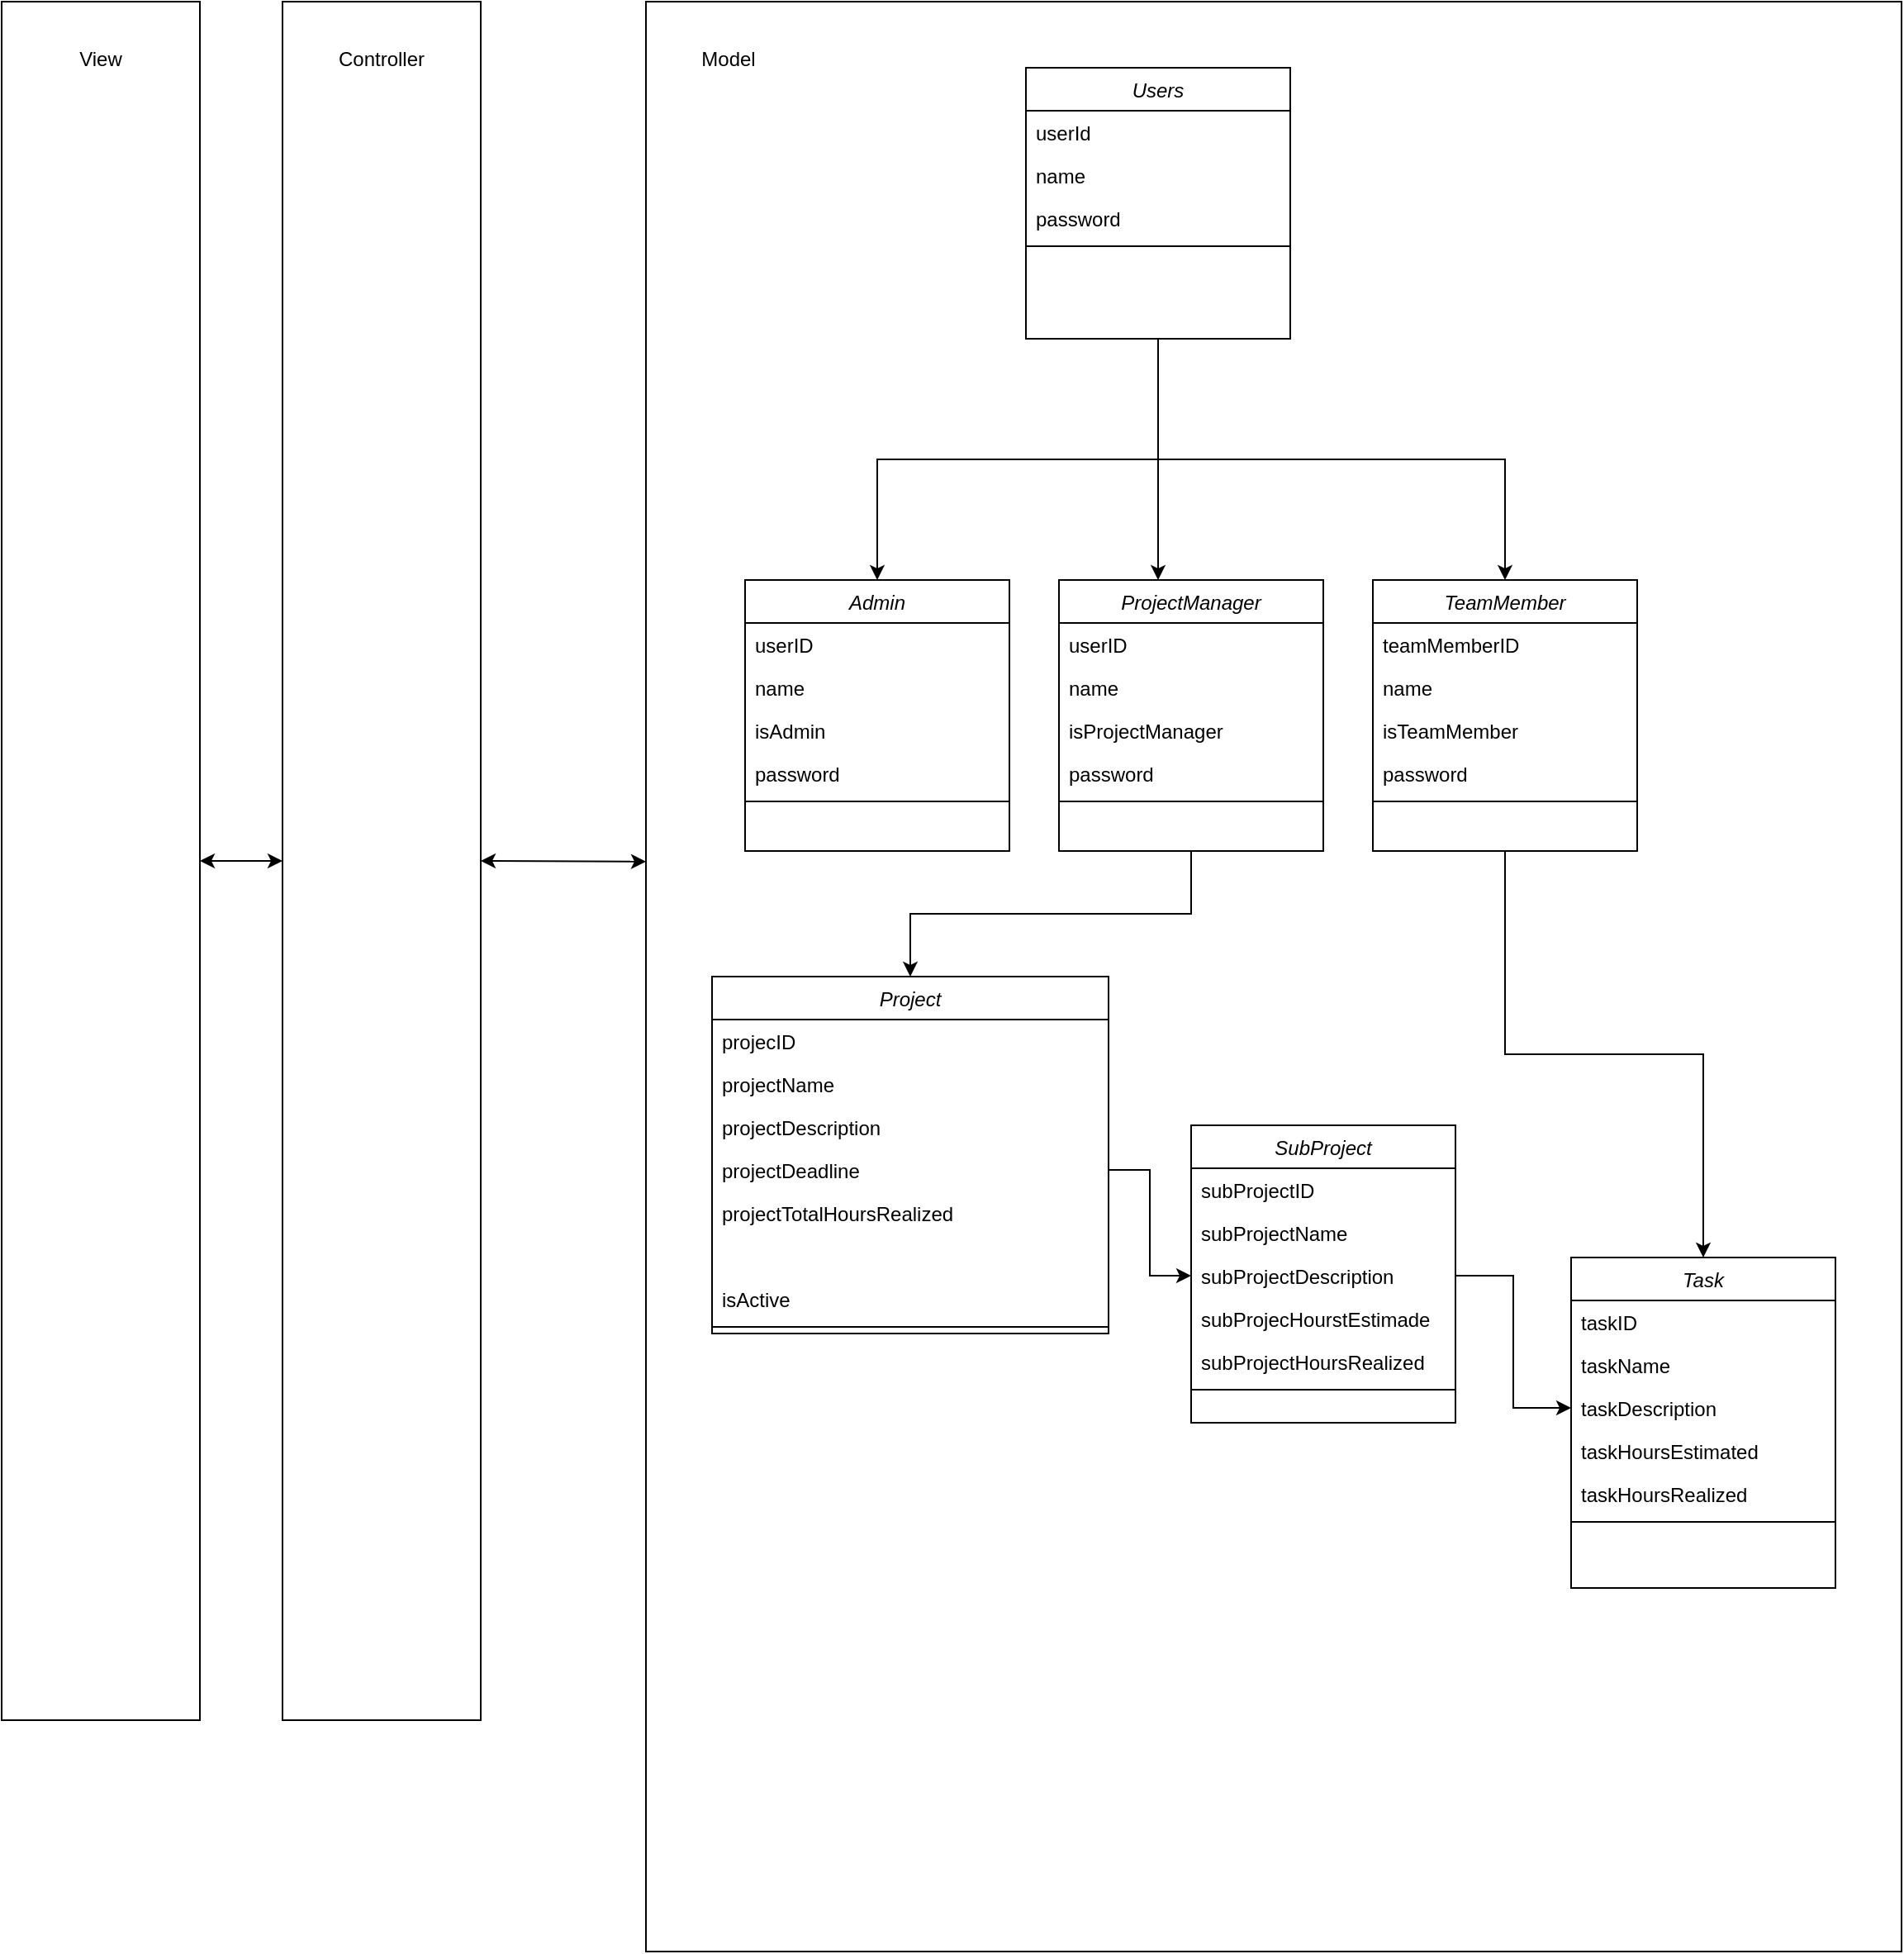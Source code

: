 <mxfile version="22.1.22" type="embed">
  <diagram id="C5RBs43oDa-KdzZeNtuy" name="Page-1">
    <mxGraphModel dx="1836" dy="824" grid="1" gridSize="10" guides="1" tooltips="1" connect="1" arrows="1" fold="1" page="1" pageScale="1" pageWidth="827" pageHeight="1169" math="0" shadow="0">
      <root>
        <mxCell id="WIyWlLk6GJQsqaUBKTNV-0" />
        <mxCell id="WIyWlLk6GJQsqaUBKTNV-1" parent="WIyWlLk6GJQsqaUBKTNV-0" />
        <mxCell id="QfVIyft0I1egd7kLUrgR-50" value="" style="rounded=0;whiteSpace=wrap;html=1;" parent="WIyWlLk6GJQsqaUBKTNV-1" vertex="1">
          <mxGeometry x="280" y="80" width="760" height="1180" as="geometry" />
        </mxCell>
        <mxCell id="QfVIyft0I1egd7kLUrgR-32" style="edgeStyle=orthogonalEdgeStyle;rounded=0;orthogonalLoop=1;jettySize=auto;html=1;exitX=0.5;exitY=1;exitDx=0;exitDy=0;" parent="WIyWlLk6GJQsqaUBKTNV-1" source="zkfFHV4jXpPFQw0GAbJ--0" target="QfVIyft0I1egd7kLUrgR-13" edge="1">
          <mxGeometry relative="1" as="geometry" />
        </mxCell>
        <mxCell id="QfVIyft0I1egd7kLUrgR-34" style="edgeStyle=orthogonalEdgeStyle;rounded=0;orthogonalLoop=1;jettySize=auto;html=1;exitX=0.5;exitY=1;exitDx=0;exitDy=0;entryX=0.5;entryY=0;entryDx=0;entryDy=0;" parent="WIyWlLk6GJQsqaUBKTNV-1" source="zkfFHV4jXpPFQw0GAbJ--0" target="QfVIyft0I1egd7kLUrgR-26" edge="1">
          <mxGeometry relative="1" as="geometry" />
        </mxCell>
        <mxCell id="zkfFHV4jXpPFQw0GAbJ--0" value="Users" style="swimlane;fontStyle=2;align=center;verticalAlign=top;childLayout=stackLayout;horizontal=1;startSize=26;horizontalStack=0;resizeParent=1;resizeLast=0;collapsible=1;marginBottom=0;rounded=0;shadow=0;strokeWidth=1;" parent="WIyWlLk6GJQsqaUBKTNV-1" vertex="1">
          <mxGeometry x="510" y="120" width="160" height="164" as="geometry">
            <mxRectangle x="230" y="140" width="160" height="26" as="alternateBounds" />
          </mxGeometry>
        </mxCell>
        <mxCell id="zkfFHV4jXpPFQw0GAbJ--1" value="userId" style="text;align=left;verticalAlign=top;spacingLeft=4;spacingRight=4;overflow=hidden;rotatable=0;points=[[0,0.5],[1,0.5]];portConstraint=eastwest;" parent="zkfFHV4jXpPFQw0GAbJ--0" vertex="1">
          <mxGeometry y="26" width="160" height="26" as="geometry" />
        </mxCell>
        <mxCell id="QfVIyft0I1egd7kLUrgR-1" value="name" style="text;align=left;verticalAlign=top;spacingLeft=4;spacingRight=4;overflow=hidden;rotatable=0;points=[[0,0.5],[1,0.5]];portConstraint=eastwest;" parent="zkfFHV4jXpPFQw0GAbJ--0" vertex="1">
          <mxGeometry y="52" width="160" height="26" as="geometry" />
        </mxCell>
        <mxCell id="QfVIyft0I1egd7kLUrgR-3" value="password" style="text;align=left;verticalAlign=top;spacingLeft=4;spacingRight=4;overflow=hidden;rotatable=0;points=[[0,0.5],[1,0.5]];portConstraint=eastwest;" parent="zkfFHV4jXpPFQw0GAbJ--0" vertex="1">
          <mxGeometry y="78" width="160" height="26" as="geometry" />
        </mxCell>
        <mxCell id="zkfFHV4jXpPFQw0GAbJ--4" value="" style="line;html=1;strokeWidth=1;align=left;verticalAlign=middle;spacingTop=-1;spacingLeft=3;spacingRight=3;rotatable=0;labelPosition=right;points=[];portConstraint=eastwest;" parent="zkfFHV4jXpPFQw0GAbJ--0" vertex="1">
          <mxGeometry y="104" width="160" height="8" as="geometry" />
        </mxCell>
        <mxCell id="QfVIyft0I1egd7kLUrgR-13" value="Admin" style="swimlane;fontStyle=2;align=center;verticalAlign=top;childLayout=stackLayout;horizontal=1;startSize=26;horizontalStack=0;resizeParent=1;resizeLast=0;collapsible=1;marginBottom=0;rounded=0;shadow=0;strokeWidth=1;" parent="WIyWlLk6GJQsqaUBKTNV-1" vertex="1">
          <mxGeometry x="340" y="430" width="160" height="164" as="geometry">
            <mxRectangle x="230" y="140" width="160" height="26" as="alternateBounds" />
          </mxGeometry>
        </mxCell>
        <mxCell id="QfVIyft0I1egd7kLUrgR-14" value="userID" style="text;align=left;verticalAlign=top;spacingLeft=4;spacingRight=4;overflow=hidden;rotatable=0;points=[[0,0.5],[1,0.5]];portConstraint=eastwest;" parent="QfVIyft0I1egd7kLUrgR-13" vertex="1">
          <mxGeometry y="26" width="160" height="26" as="geometry" />
        </mxCell>
        <mxCell id="QfVIyft0I1egd7kLUrgR-15" value="name" style="text;align=left;verticalAlign=top;spacingLeft=4;spacingRight=4;overflow=hidden;rotatable=0;points=[[0,0.5],[1,0.5]];portConstraint=eastwest;" parent="QfVIyft0I1egd7kLUrgR-13" vertex="1">
          <mxGeometry y="52" width="160" height="26" as="geometry" />
        </mxCell>
        <mxCell id="QfVIyft0I1egd7kLUrgR-16" value="isAdmin" style="text;align=left;verticalAlign=top;spacingLeft=4;spacingRight=4;overflow=hidden;rotatable=0;points=[[0,0.5],[1,0.5]];portConstraint=eastwest;" parent="QfVIyft0I1egd7kLUrgR-13" vertex="1">
          <mxGeometry y="78" width="160" height="26" as="geometry" />
        </mxCell>
        <mxCell id="QfVIyft0I1egd7kLUrgR-17" value="password" style="text;align=left;verticalAlign=top;spacingLeft=4;spacingRight=4;overflow=hidden;rotatable=0;points=[[0,0.5],[1,0.5]];portConstraint=eastwest;" parent="QfVIyft0I1egd7kLUrgR-13" vertex="1">
          <mxGeometry y="104" width="160" height="26" as="geometry" />
        </mxCell>
        <mxCell id="QfVIyft0I1egd7kLUrgR-18" value="" style="line;html=1;strokeWidth=1;align=left;verticalAlign=middle;spacingTop=-1;spacingLeft=3;spacingRight=3;rotatable=0;labelPosition=right;points=[];portConstraint=eastwest;" parent="QfVIyft0I1egd7kLUrgR-13" vertex="1">
          <mxGeometry y="130" width="160" height="8" as="geometry" />
        </mxCell>
        <mxCell id="QfVIyft0I1egd7kLUrgR-81" style="edgeStyle=orthogonalEdgeStyle;rounded=0;orthogonalLoop=1;jettySize=auto;html=1;exitX=0.5;exitY=1;exitDx=0;exitDy=0;entryX=0.5;entryY=0;entryDx=0;entryDy=0;" parent="WIyWlLk6GJQsqaUBKTNV-1" source="QfVIyft0I1egd7kLUrgR-20" target="QfVIyft0I1egd7kLUrgR-35" edge="1">
          <mxGeometry relative="1" as="geometry" />
        </mxCell>
        <mxCell id="QfVIyft0I1egd7kLUrgR-20" value="ProjectManager" style="swimlane;fontStyle=2;align=center;verticalAlign=top;childLayout=stackLayout;horizontal=1;startSize=26;horizontalStack=0;resizeParent=1;resizeLast=0;collapsible=1;marginBottom=0;rounded=0;shadow=0;strokeWidth=1;" parent="WIyWlLk6GJQsqaUBKTNV-1" vertex="1">
          <mxGeometry x="530" y="430" width="160" height="164" as="geometry">
            <mxRectangle x="230" y="140" width="160" height="26" as="alternateBounds" />
          </mxGeometry>
        </mxCell>
        <mxCell id="QfVIyft0I1egd7kLUrgR-21" value="userID" style="text;align=left;verticalAlign=top;spacingLeft=4;spacingRight=4;overflow=hidden;rotatable=0;points=[[0,0.5],[1,0.5]];portConstraint=eastwest;" parent="QfVIyft0I1egd7kLUrgR-20" vertex="1">
          <mxGeometry y="26" width="160" height="26" as="geometry" />
        </mxCell>
        <mxCell id="QfVIyft0I1egd7kLUrgR-22" value="name" style="text;align=left;verticalAlign=top;spacingLeft=4;spacingRight=4;overflow=hidden;rotatable=0;points=[[0,0.5],[1,0.5]];portConstraint=eastwest;" parent="QfVIyft0I1egd7kLUrgR-20" vertex="1">
          <mxGeometry y="52" width="160" height="26" as="geometry" />
        </mxCell>
        <mxCell id="QfVIyft0I1egd7kLUrgR-23" value="isProjectManager" style="text;align=left;verticalAlign=top;spacingLeft=4;spacingRight=4;overflow=hidden;rotatable=0;points=[[0,0.5],[1,0.5]];portConstraint=eastwest;" parent="QfVIyft0I1egd7kLUrgR-20" vertex="1">
          <mxGeometry y="78" width="160" height="26" as="geometry" />
        </mxCell>
        <mxCell id="QfVIyft0I1egd7kLUrgR-24" value="password" style="text;align=left;verticalAlign=top;spacingLeft=4;spacingRight=4;overflow=hidden;rotatable=0;points=[[0,0.5],[1,0.5]];portConstraint=eastwest;" parent="QfVIyft0I1egd7kLUrgR-20" vertex="1">
          <mxGeometry y="104" width="160" height="26" as="geometry" />
        </mxCell>
        <mxCell id="QfVIyft0I1egd7kLUrgR-25" value="" style="line;html=1;strokeWidth=1;align=left;verticalAlign=middle;spacingTop=-1;spacingLeft=3;spacingRight=3;rotatable=0;labelPosition=right;points=[];portConstraint=eastwest;" parent="QfVIyft0I1egd7kLUrgR-20" vertex="1">
          <mxGeometry y="130" width="160" height="8" as="geometry" />
        </mxCell>
        <mxCell id="QfVIyft0I1egd7kLUrgR-84" style="edgeStyle=orthogonalEdgeStyle;rounded=0;orthogonalLoop=1;jettySize=auto;html=1;exitX=0.5;exitY=1;exitDx=0;exitDy=0;entryX=0.5;entryY=0;entryDx=0;entryDy=0;" parent="WIyWlLk6GJQsqaUBKTNV-1" source="QfVIyft0I1egd7kLUrgR-26" target="QfVIyft0I1egd7kLUrgR-40" edge="1">
          <mxGeometry relative="1" as="geometry" />
        </mxCell>
        <mxCell id="QfVIyft0I1egd7kLUrgR-26" value="TeamMember" style="swimlane;fontStyle=2;align=center;verticalAlign=top;childLayout=stackLayout;horizontal=1;startSize=26;horizontalStack=0;resizeParent=1;resizeLast=0;collapsible=1;marginBottom=0;rounded=0;shadow=0;strokeWidth=1;" parent="WIyWlLk6GJQsqaUBKTNV-1" vertex="1">
          <mxGeometry x="720" y="430" width="160" height="164" as="geometry">
            <mxRectangle x="230" y="140" width="160" height="26" as="alternateBounds" />
          </mxGeometry>
        </mxCell>
        <mxCell id="QfVIyft0I1egd7kLUrgR-27" value="teamMemberID" style="text;align=left;verticalAlign=top;spacingLeft=4;spacingRight=4;overflow=hidden;rotatable=0;points=[[0,0.5],[1,0.5]];portConstraint=eastwest;" parent="QfVIyft0I1egd7kLUrgR-26" vertex="1">
          <mxGeometry y="26" width="160" height="26" as="geometry" />
        </mxCell>
        <mxCell id="QfVIyft0I1egd7kLUrgR-28" value="name" style="text;align=left;verticalAlign=top;spacingLeft=4;spacingRight=4;overflow=hidden;rotatable=0;points=[[0,0.5],[1,0.5]];portConstraint=eastwest;" parent="QfVIyft0I1egd7kLUrgR-26" vertex="1">
          <mxGeometry y="52" width="160" height="26" as="geometry" />
        </mxCell>
        <mxCell id="QfVIyft0I1egd7kLUrgR-29" value="isTeamMember" style="text;align=left;verticalAlign=top;spacingLeft=4;spacingRight=4;overflow=hidden;rotatable=0;points=[[0,0.5],[1,0.5]];portConstraint=eastwest;" parent="QfVIyft0I1egd7kLUrgR-26" vertex="1">
          <mxGeometry y="78" width="160" height="26" as="geometry" />
        </mxCell>
        <mxCell id="QfVIyft0I1egd7kLUrgR-30" value="password" style="text;align=left;verticalAlign=top;spacingLeft=4;spacingRight=4;overflow=hidden;rotatable=0;points=[[0,0.5],[1,0.5]];portConstraint=eastwest;" parent="QfVIyft0I1egd7kLUrgR-26" vertex="1">
          <mxGeometry y="104" width="160" height="26" as="geometry" />
        </mxCell>
        <mxCell id="QfVIyft0I1egd7kLUrgR-31" value="" style="line;html=1;strokeWidth=1;align=left;verticalAlign=middle;spacingTop=-1;spacingLeft=3;spacingRight=3;rotatable=0;labelPosition=right;points=[];portConstraint=eastwest;" parent="QfVIyft0I1egd7kLUrgR-26" vertex="1">
          <mxGeometry y="130" width="160" height="8" as="geometry" />
        </mxCell>
        <mxCell id="QfVIyft0I1egd7kLUrgR-33" style="edgeStyle=orthogonalEdgeStyle;rounded=0;orthogonalLoop=1;jettySize=auto;html=1;exitX=0.5;exitY=1;exitDx=0;exitDy=0;" parent="WIyWlLk6GJQsqaUBKTNV-1" source="zkfFHV4jXpPFQw0GAbJ--0" edge="1">
          <mxGeometry relative="1" as="geometry">
            <mxPoint x="590" y="430" as="targetPoint" />
          </mxGeometry>
        </mxCell>
        <mxCell id="QfVIyft0I1egd7kLUrgR-35" value="Project" style="swimlane;fontStyle=2;align=center;verticalAlign=top;childLayout=stackLayout;horizontal=1;startSize=26;horizontalStack=0;resizeParent=1;resizeLast=0;collapsible=1;marginBottom=0;rounded=0;shadow=0;strokeWidth=1;" parent="WIyWlLk6GJQsqaUBKTNV-1" vertex="1">
          <mxGeometry x="320" y="670" width="240" height="216" as="geometry">
            <mxRectangle x="230" y="140" width="160" height="26" as="alternateBounds" />
          </mxGeometry>
        </mxCell>
        <mxCell id="QfVIyft0I1egd7kLUrgR-36" value="projecID" style="text;align=left;verticalAlign=top;spacingLeft=4;spacingRight=4;overflow=hidden;rotatable=0;points=[[0,0.5],[1,0.5]];portConstraint=eastwest;" parent="QfVIyft0I1egd7kLUrgR-35" vertex="1">
          <mxGeometry y="26" width="240" height="26" as="geometry" />
        </mxCell>
        <mxCell id="QfVIyft0I1egd7kLUrgR-37" value="projectName" style="text;align=left;verticalAlign=top;spacingLeft=4;spacingRight=4;overflow=hidden;rotatable=0;points=[[0,0.5],[1,0.5]];portConstraint=eastwest;" parent="QfVIyft0I1egd7kLUrgR-35" vertex="1">
          <mxGeometry y="52" width="240" height="26" as="geometry" />
        </mxCell>
        <mxCell id="QfVIyft0I1egd7kLUrgR-38" value="projectDescription" style="text;align=left;verticalAlign=top;spacingLeft=4;spacingRight=4;overflow=hidden;rotatable=0;points=[[0,0.5],[1,0.5]];portConstraint=eastwest;" parent="QfVIyft0I1egd7kLUrgR-35" vertex="1">
          <mxGeometry y="78" width="240" height="26" as="geometry" />
        </mxCell>
        <mxCell id="QfVIyft0I1egd7kLUrgR-57" value="projectDeadline" style="text;align=left;verticalAlign=top;spacingLeft=4;spacingRight=4;overflow=hidden;rotatable=0;points=[[0,0.5],[1,0.5]];portConstraint=eastwest;" parent="QfVIyft0I1egd7kLUrgR-35" vertex="1">
          <mxGeometry y="104" width="240" height="26" as="geometry" />
        </mxCell>
        <mxCell id="QfVIyft0I1egd7kLUrgR-79" value="projectTotalHoursRealized" style="text;align=left;verticalAlign=top;spacingLeft=4;spacingRight=4;overflow=hidden;rotatable=0;points=[[0,0.5],[1,0.5]];portConstraint=eastwest;" parent="QfVIyft0I1egd7kLUrgR-35" vertex="1">
          <mxGeometry y="130" width="240" height="26" as="geometry" />
        </mxCell>
        <mxCell id="QfVIyft0I1egd7kLUrgR-80" style="text;align=left;verticalAlign=top;spacingLeft=4;spacingRight=4;overflow=hidden;rotatable=0;points=[[0,0.5],[1,0.5]];portConstraint=eastwest;" parent="QfVIyft0I1egd7kLUrgR-35" vertex="1">
          <mxGeometry y="156" width="240" height="26" as="geometry" />
        </mxCell>
        <mxCell id="QfVIyft0I1egd7kLUrgR-68" value="isActive" style="text;align=left;verticalAlign=top;spacingLeft=4;spacingRight=4;overflow=hidden;rotatable=0;points=[[0,0.5],[1,0.5]];portConstraint=eastwest;" parent="QfVIyft0I1egd7kLUrgR-35" vertex="1">
          <mxGeometry y="182" width="240" height="26" as="geometry" />
        </mxCell>
        <mxCell id="QfVIyft0I1egd7kLUrgR-39" value="" style="line;html=1;strokeWidth=1;align=left;verticalAlign=middle;spacingTop=-1;spacingLeft=3;spacingRight=3;rotatable=0;labelPosition=right;points=[];portConstraint=eastwest;" parent="QfVIyft0I1egd7kLUrgR-35" vertex="1">
          <mxGeometry y="208" width="240" height="8" as="geometry" />
        </mxCell>
        <mxCell id="QfVIyft0I1egd7kLUrgR-40" value="Task" style="swimlane;fontStyle=2;align=center;verticalAlign=top;childLayout=stackLayout;horizontal=1;startSize=26;horizontalStack=0;resizeParent=1;resizeLast=0;collapsible=1;marginBottom=0;rounded=0;shadow=0;strokeWidth=1;" parent="WIyWlLk6GJQsqaUBKTNV-1" vertex="1">
          <mxGeometry x="840" y="840" width="160" height="200" as="geometry">
            <mxRectangle x="230" y="140" width="160" height="26" as="alternateBounds" />
          </mxGeometry>
        </mxCell>
        <mxCell id="QfVIyft0I1egd7kLUrgR-41" value="taskID" style="text;align=left;verticalAlign=top;spacingLeft=4;spacingRight=4;overflow=hidden;rotatable=0;points=[[0,0.5],[1,0.5]];portConstraint=eastwest;" parent="QfVIyft0I1egd7kLUrgR-40" vertex="1">
          <mxGeometry y="26" width="160" height="26" as="geometry" />
        </mxCell>
        <mxCell id="QfVIyft0I1egd7kLUrgR-42" value="taskName" style="text;align=left;verticalAlign=top;spacingLeft=4;spacingRight=4;overflow=hidden;rotatable=0;points=[[0,0.5],[1,0.5]];portConstraint=eastwest;" parent="QfVIyft0I1egd7kLUrgR-40" vertex="1">
          <mxGeometry y="52" width="160" height="26" as="geometry" />
        </mxCell>
        <mxCell id="QfVIyft0I1egd7kLUrgR-56" value="taskDescription" style="text;align=left;verticalAlign=top;spacingLeft=4;spacingRight=4;overflow=hidden;rotatable=0;points=[[0,0.5],[1,0.5]];portConstraint=eastwest;" parent="QfVIyft0I1egd7kLUrgR-40" vertex="1">
          <mxGeometry y="78" width="160" height="26" as="geometry" />
        </mxCell>
        <mxCell id="QfVIyft0I1egd7kLUrgR-58" value="taskHoursEstimated" style="text;align=left;verticalAlign=top;spacingLeft=4;spacingRight=4;overflow=hidden;rotatable=0;points=[[0,0.5],[1,0.5]];portConstraint=eastwest;" parent="QfVIyft0I1egd7kLUrgR-40" vertex="1">
          <mxGeometry y="104" width="160" height="26" as="geometry" />
        </mxCell>
        <mxCell id="QfVIyft0I1egd7kLUrgR-77" value="taskHoursRealized" style="text;align=left;verticalAlign=top;spacingLeft=4;spacingRight=4;overflow=hidden;rotatable=0;points=[[0,0.5],[1,0.5]];portConstraint=eastwest;" parent="QfVIyft0I1egd7kLUrgR-40" vertex="1">
          <mxGeometry y="130" width="160" height="26" as="geometry" />
        </mxCell>
        <mxCell id="QfVIyft0I1egd7kLUrgR-44" value="" style="line;html=1;strokeWidth=1;align=left;verticalAlign=middle;spacingTop=-1;spacingLeft=3;spacingRight=3;rotatable=0;labelPosition=right;points=[];portConstraint=eastwest;" parent="QfVIyft0I1egd7kLUrgR-40" vertex="1">
          <mxGeometry y="156" width="160" height="8" as="geometry" />
        </mxCell>
        <mxCell id="QfVIyft0I1egd7kLUrgR-47" value="" style="rounded=0;whiteSpace=wrap;html=1;" parent="WIyWlLk6GJQsqaUBKTNV-1" vertex="1">
          <mxGeometry x="-110" y="80" width="120" height="1040" as="geometry" />
        </mxCell>
        <mxCell id="QfVIyft0I1egd7kLUrgR-48" value="" style="rounded=0;whiteSpace=wrap;html=1;" parent="WIyWlLk6GJQsqaUBKTNV-1" vertex="1">
          <mxGeometry x="60" y="80" width="120" height="1040" as="geometry" />
        </mxCell>
        <mxCell id="QfVIyft0I1egd7kLUrgR-49" value="" style="endArrow=classic;startArrow=classic;html=1;rounded=0;" parent="WIyWlLk6GJQsqaUBKTNV-1" source="QfVIyft0I1egd7kLUrgR-47" target="QfVIyft0I1egd7kLUrgR-48" edge="1">
          <mxGeometry width="50" height="50" relative="1" as="geometry">
            <mxPoint x="280" y="340" as="sourcePoint" />
            <mxPoint x="330" y="290" as="targetPoint" />
          </mxGeometry>
        </mxCell>
        <mxCell id="QfVIyft0I1egd7kLUrgR-51" value="" style="endArrow=classic;startArrow=classic;html=1;rounded=0;entryX=0;entryY=0.441;entryDx=0;entryDy=0;exitX=1;exitY=0.5;exitDx=0;exitDy=0;entryPerimeter=0;" parent="WIyWlLk6GJQsqaUBKTNV-1" source="QfVIyft0I1egd7kLUrgR-48" target="QfVIyft0I1egd7kLUrgR-50" edge="1">
          <mxGeometry width="50" height="50" relative="1" as="geometry">
            <mxPoint x="20" y="610" as="sourcePoint" />
            <mxPoint x="130" y="610" as="targetPoint" />
          </mxGeometry>
        </mxCell>
        <mxCell id="QfVIyft0I1egd7kLUrgR-52" value="View" style="text;html=1;align=center;verticalAlign=middle;whiteSpace=wrap;rounded=0;" parent="WIyWlLk6GJQsqaUBKTNV-1" vertex="1">
          <mxGeometry x="-80" y="100" width="60" height="30" as="geometry" />
        </mxCell>
        <mxCell id="QfVIyft0I1egd7kLUrgR-53" value="Controller" style="text;html=1;align=center;verticalAlign=middle;whiteSpace=wrap;rounded=0;" parent="WIyWlLk6GJQsqaUBKTNV-1" vertex="1">
          <mxGeometry x="90" y="100" width="60" height="30" as="geometry" />
        </mxCell>
        <mxCell id="QfVIyft0I1egd7kLUrgR-54" value="Model" style="text;html=1;align=center;verticalAlign=middle;whiteSpace=wrap;rounded=0;" parent="WIyWlLk6GJQsqaUBKTNV-1" vertex="1">
          <mxGeometry x="300" y="100" width="60" height="30" as="geometry" />
        </mxCell>
        <mxCell id="QfVIyft0I1egd7kLUrgR-70" value="SubProject" style="swimlane;fontStyle=2;align=center;verticalAlign=top;childLayout=stackLayout;horizontal=1;startSize=26;horizontalStack=0;resizeParent=1;resizeLast=0;collapsible=1;marginBottom=0;rounded=0;shadow=0;strokeWidth=1;" parent="WIyWlLk6GJQsqaUBKTNV-1" vertex="1">
          <mxGeometry x="610" y="760" width="160" height="180" as="geometry">
            <mxRectangle x="230" y="140" width="160" height="26" as="alternateBounds" />
          </mxGeometry>
        </mxCell>
        <mxCell id="QfVIyft0I1egd7kLUrgR-71" value="subProjectID" style="text;align=left;verticalAlign=top;spacingLeft=4;spacingRight=4;overflow=hidden;rotatable=0;points=[[0,0.5],[1,0.5]];portConstraint=eastwest;" parent="QfVIyft0I1egd7kLUrgR-70" vertex="1">
          <mxGeometry y="26" width="160" height="26" as="geometry" />
        </mxCell>
        <mxCell id="QfVIyft0I1egd7kLUrgR-72" value="subProjectName" style="text;align=left;verticalAlign=top;spacingLeft=4;spacingRight=4;overflow=hidden;rotatable=0;points=[[0,0.5],[1,0.5]];portConstraint=eastwest;" parent="QfVIyft0I1egd7kLUrgR-70" vertex="1">
          <mxGeometry y="52" width="160" height="26" as="geometry" />
        </mxCell>
        <mxCell id="QfVIyft0I1egd7kLUrgR-73" value="subProjectDescription" style="text;align=left;verticalAlign=top;spacingLeft=4;spacingRight=4;overflow=hidden;rotatable=0;points=[[0,0.5],[1,0.5]];portConstraint=eastwest;" parent="QfVIyft0I1egd7kLUrgR-70" vertex="1">
          <mxGeometry y="78" width="160" height="26" as="geometry" />
        </mxCell>
        <mxCell id="QfVIyft0I1egd7kLUrgR-74" value="subProjecHourstEstimade" style="text;align=left;verticalAlign=top;spacingLeft=4;spacingRight=4;overflow=hidden;rotatable=0;points=[[0,0.5],[1,0.5]];portConstraint=eastwest;" parent="QfVIyft0I1egd7kLUrgR-70" vertex="1">
          <mxGeometry y="104" width="160" height="26" as="geometry" />
        </mxCell>
        <mxCell id="QfVIyft0I1egd7kLUrgR-78" value="subProjectHoursRealized" style="text;align=left;verticalAlign=top;spacingLeft=4;spacingRight=4;overflow=hidden;rotatable=0;points=[[0,0.5],[1,0.5]];portConstraint=eastwest;" parent="QfVIyft0I1egd7kLUrgR-70" vertex="1">
          <mxGeometry y="130" width="160" height="26" as="geometry" />
        </mxCell>
        <mxCell id="QfVIyft0I1egd7kLUrgR-75" value="" style="line;html=1;strokeWidth=1;align=left;verticalAlign=middle;spacingTop=-1;spacingLeft=3;spacingRight=3;rotatable=0;labelPosition=right;points=[];portConstraint=eastwest;" parent="QfVIyft0I1egd7kLUrgR-70" vertex="1">
          <mxGeometry y="156" width="160" height="8" as="geometry" />
        </mxCell>
        <mxCell id="QfVIyft0I1egd7kLUrgR-82" style="edgeStyle=orthogonalEdgeStyle;rounded=0;orthogonalLoop=1;jettySize=auto;html=1;exitX=1;exitY=0.5;exitDx=0;exitDy=0;entryX=0;entryY=0.5;entryDx=0;entryDy=0;" parent="WIyWlLk6GJQsqaUBKTNV-1" source="QfVIyft0I1egd7kLUrgR-57" target="QfVIyft0I1egd7kLUrgR-73" edge="1">
          <mxGeometry relative="1" as="geometry" />
        </mxCell>
        <mxCell id="QfVIyft0I1egd7kLUrgR-83" style="edgeStyle=orthogonalEdgeStyle;rounded=0;orthogonalLoop=1;jettySize=auto;html=1;exitX=1;exitY=0.5;exitDx=0;exitDy=0;entryX=0;entryY=0.5;entryDx=0;entryDy=0;" parent="WIyWlLk6GJQsqaUBKTNV-1" source="QfVIyft0I1egd7kLUrgR-73" target="QfVIyft0I1egd7kLUrgR-56" edge="1">
          <mxGeometry relative="1" as="geometry" />
        </mxCell>
      </root>
    </mxGraphModel>
  </diagram>
</mxfile>

